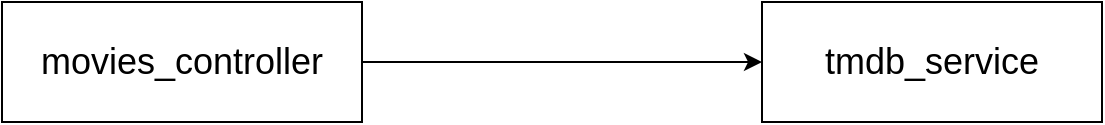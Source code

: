 <mxfile>
    <diagram id="EhiiXvT2ltVXRhPsyauH" name="Page-1">
        <mxGraphModel dx="764" dy="563" grid="1" gridSize="10" guides="1" tooltips="1" connect="1" arrows="1" fold="1" page="1" pageScale="1" pageWidth="850" pageHeight="1100" math="0" shadow="0">
            <root>
                <mxCell id="0"/>
                <mxCell id="1" parent="0"/>
                <mxCell id="6" style="edgeStyle=none;html=1;entryX=0;entryY=0.5;entryDx=0;entryDy=0;fontSize=18;" edge="1" parent="1" source="3" target="5">
                    <mxGeometry relative="1" as="geometry"/>
                </mxCell>
                <mxCell id="3" value="movies_controller" style="rounded=0;whiteSpace=wrap;html=1;spacing=2;fontSize=18;" vertex="1" parent="1">
                    <mxGeometry x="20" y="170" width="180" height="60" as="geometry"/>
                </mxCell>
                <mxCell id="5" value="tmdb_service" style="rounded=0;whiteSpace=wrap;html=1;fontSize=18;" vertex="1" parent="1">
                    <mxGeometry x="400" y="170" width="170" height="60" as="geometry"/>
                </mxCell>
            </root>
        </mxGraphModel>
    </diagram>
</mxfile>